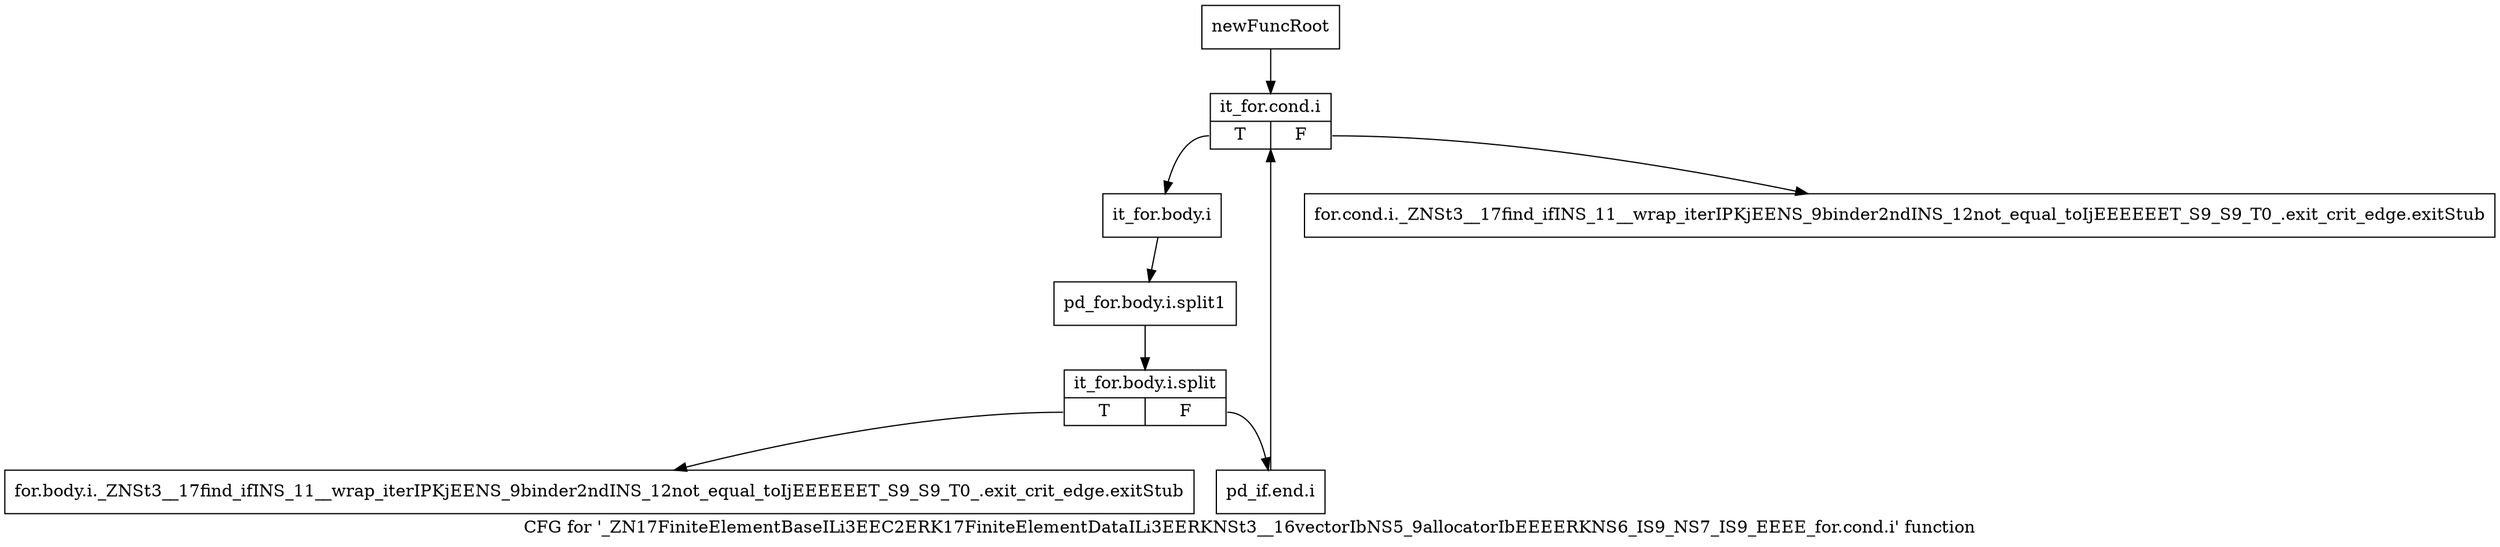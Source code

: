 digraph "CFG for '_ZN17FiniteElementBaseILi3EEC2ERK17FiniteElementDataILi3EERKNSt3__16vectorIbNS5_9allocatorIbEEEERKNS6_IS9_NS7_IS9_EEEE_for.cond.i' function" {
	label="CFG for '_ZN17FiniteElementBaseILi3EEC2ERK17FiniteElementDataILi3EERKNSt3__16vectorIbNS5_9allocatorIbEEEERKNS6_IS9_NS7_IS9_EEEE_for.cond.i' function";

	Node0x909b4d0 [shape=record,label="{newFuncRoot}"];
	Node0x909b4d0 -> Node0x909b5c0;
	Node0x909b520 [shape=record,label="{for.cond.i._ZNSt3__17find_ifINS_11__wrap_iterIPKjEENS_9binder2ndINS_12not_equal_toIjEEEEEET_S9_S9_T0_.exit_crit_edge.exitStub}"];
	Node0x909b570 [shape=record,label="{for.body.i._ZNSt3__17find_ifINS_11__wrap_iterIPKjEENS_9binder2ndINS_12not_equal_toIjEEEEEET_S9_S9_T0_.exit_crit_edge.exitStub}"];
	Node0x909b5c0 [shape=record,label="{it_for.cond.i|{<s0>T|<s1>F}}"];
	Node0x909b5c0:s0 -> Node0x909b610;
	Node0x909b5c0:s1 -> Node0x909b520;
	Node0x909b610 [shape=record,label="{it_for.body.i}"];
	Node0x909b610 -> Node0xc590a30;
	Node0xc590a30 [shape=record,label="{pd_for.body.i.split1}"];
	Node0xc590a30 -> Node0xc58d7a0;
	Node0xc58d7a0 [shape=record,label="{it_for.body.i.split|{<s0>T|<s1>F}}"];
	Node0xc58d7a0:s0 -> Node0x909b570;
	Node0xc58d7a0:s1 -> Node0x909b660;
	Node0x909b660 [shape=record,label="{pd_if.end.i}"];
	Node0x909b660 -> Node0x909b5c0;
}
